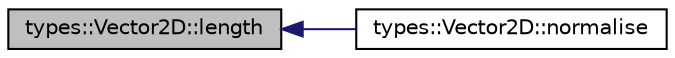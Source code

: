 digraph "types::Vector2D::length"
{
  edge [fontname="Helvetica",fontsize="10",labelfontname="Helvetica",labelfontsize="10"];
  node [fontname="Helvetica",fontsize="10",shape=record];
  rankdir="LR";
  Node1 [label="types::Vector2D::length",height=0.2,width=0.4,color="black", fillcolor="grey75", style="filled", fontcolor="black"];
  Node1 -> Node2 [dir="back",color="midnightblue",fontsize="10",style="solid",fontname="Helvetica"];
  Node2 [label="types::Vector2D::normalise",height=0.2,width=0.4,color="black", fillcolor="white", style="filled",URL="$structtypes_1_1_vector2_d.html#a22ca9b713366281646e78f5e0287b008",tooltip="Gets the normalised version of the vector. "];
}
